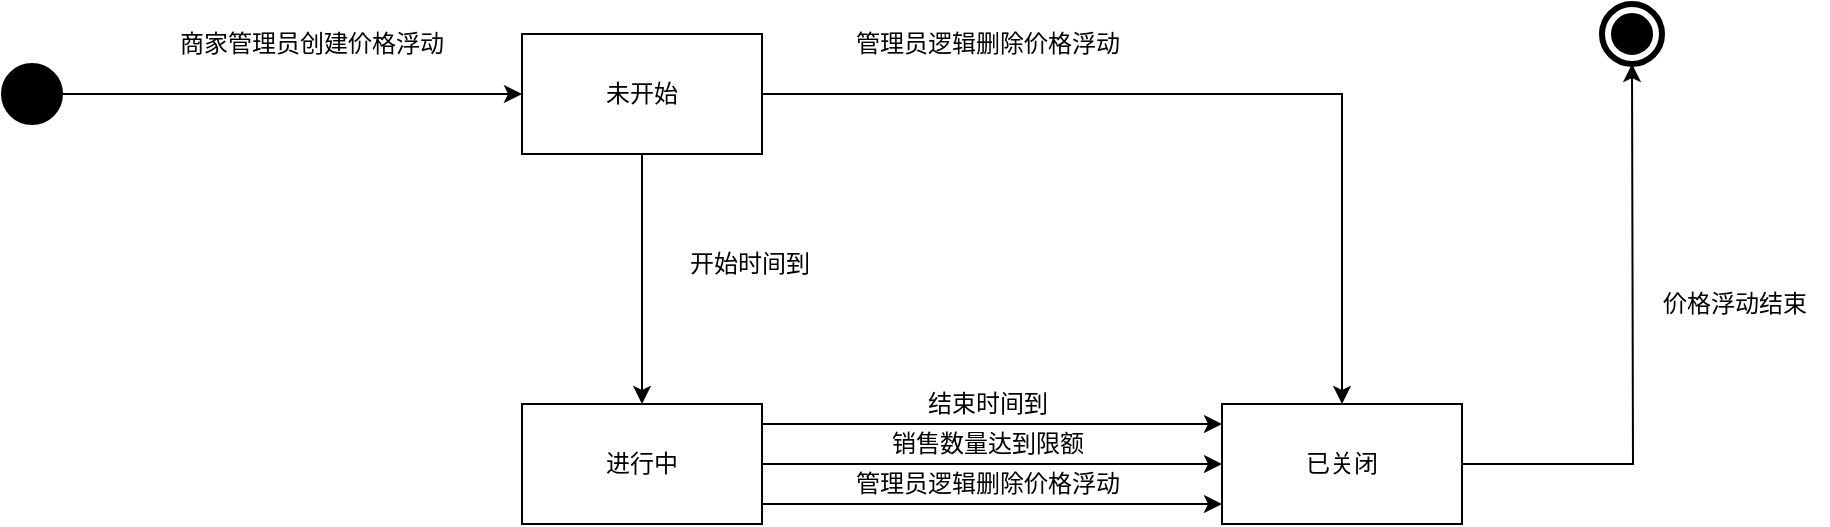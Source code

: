 <mxfile version="13.8.0" type="github">
  <diagram id="3fK5vN8RPXVWfIg-_w7T" name="Page-1">
    <mxGraphModel dx="1376" dy="725" grid="1" gridSize="10" guides="1" tooltips="1" connect="1" arrows="1" fold="1" page="1" pageScale="1" pageWidth="827" pageHeight="1169" math="0" shadow="0">
      <root>
        <mxCell id="0" />
        <mxCell id="1" parent="0" />
        <mxCell id="aSrbsUSHFQLLSgJbVuRG-2" style="edgeStyle=orthogonalEdgeStyle;rounded=0;orthogonalLoop=1;jettySize=auto;html=1;" edge="1" parent="1" source="aSrbsUSHFQLLSgJbVuRG-3" target="aSrbsUSHFQLLSgJbVuRG-6">
          <mxGeometry relative="1" as="geometry" />
        </mxCell>
        <mxCell id="aSrbsUSHFQLLSgJbVuRG-3" value="" style="ellipse;whiteSpace=wrap;html=1;aspect=fixed;shadow=0;fillColor=#000000;" vertex="1" parent="1">
          <mxGeometry x="80" y="160" width="30" height="30" as="geometry" />
        </mxCell>
        <mxCell id="aSrbsUSHFQLLSgJbVuRG-4" style="edgeStyle=orthogonalEdgeStyle;rounded=0;orthogonalLoop=1;jettySize=auto;html=1;" edge="1" parent="1" source="aSrbsUSHFQLLSgJbVuRG-6" target="aSrbsUSHFQLLSgJbVuRG-13">
          <mxGeometry relative="1" as="geometry" />
        </mxCell>
        <mxCell id="aSrbsUSHFQLLSgJbVuRG-5" style="edgeStyle=orthogonalEdgeStyle;rounded=0;orthogonalLoop=1;jettySize=auto;html=1;" edge="1" parent="1" source="aSrbsUSHFQLLSgJbVuRG-6" target="aSrbsUSHFQLLSgJbVuRG-8">
          <mxGeometry relative="1" as="geometry" />
        </mxCell>
        <mxCell id="aSrbsUSHFQLLSgJbVuRG-6" value="未开始" style="rounded=0;whiteSpace=wrap;html=1;shadow=0;fillColor=#FFFFFF;" vertex="1" parent="1">
          <mxGeometry x="340" y="145" width="120" height="60" as="geometry" />
        </mxCell>
        <mxCell id="aSrbsUSHFQLLSgJbVuRG-7" style="edgeStyle=orthogonalEdgeStyle;rounded=0;orthogonalLoop=1;jettySize=auto;html=1;" edge="1" parent="1" source="aSrbsUSHFQLLSgJbVuRG-8">
          <mxGeometry relative="1" as="geometry">
            <mxPoint x="895" y="160" as="targetPoint" />
          </mxGeometry>
        </mxCell>
        <mxCell id="aSrbsUSHFQLLSgJbVuRG-8" value="已关闭" style="rounded=0;whiteSpace=wrap;html=1;shadow=0;fillColor=#FFFFFF;" vertex="1" parent="1">
          <mxGeometry x="690" y="330" width="120" height="60" as="geometry" />
        </mxCell>
        <mxCell id="aSrbsUSHFQLLSgJbVuRG-9" value="商家管理员创建价格浮动" style="text;html=1;strokeColor=none;fillColor=none;align=center;verticalAlign=middle;whiteSpace=wrap;rounded=0;shadow=0;" vertex="1" parent="1">
          <mxGeometry x="160" y="140" width="150" height="20" as="geometry" />
        </mxCell>
        <mxCell id="aSrbsUSHFQLLSgJbVuRG-10" style="edgeStyle=orthogonalEdgeStyle;rounded=0;orthogonalLoop=1;jettySize=auto;html=1;curved=1;" edge="1" parent="1" source="aSrbsUSHFQLLSgJbVuRG-13" target="aSrbsUSHFQLLSgJbVuRG-8">
          <mxGeometry relative="1" as="geometry">
            <Array as="points">
              <mxPoint x="520" y="340" />
              <mxPoint x="520" y="340" />
            </Array>
          </mxGeometry>
        </mxCell>
        <mxCell id="aSrbsUSHFQLLSgJbVuRG-11" style="edgeStyle=orthogonalEdgeStyle;rounded=0;orthogonalLoop=1;jettySize=auto;html=1;curved=1;" edge="1" parent="1" source="aSrbsUSHFQLLSgJbVuRG-13" target="aSrbsUSHFQLLSgJbVuRG-8">
          <mxGeometry relative="1" as="geometry">
            <Array as="points">
              <mxPoint x="520" y="380" />
              <mxPoint x="520" y="380" />
            </Array>
          </mxGeometry>
        </mxCell>
        <mxCell id="aSrbsUSHFQLLSgJbVuRG-12" style="edgeStyle=orthogonalEdgeStyle;curved=1;rounded=0;orthogonalLoop=1;jettySize=auto;html=1;" edge="1" parent="1" source="aSrbsUSHFQLLSgJbVuRG-13" target="aSrbsUSHFQLLSgJbVuRG-8">
          <mxGeometry relative="1" as="geometry" />
        </mxCell>
        <mxCell id="aSrbsUSHFQLLSgJbVuRG-13" value="进行中" style="rounded=0;whiteSpace=wrap;html=1;shadow=0;fillColor=#FFFFFF;" vertex="1" parent="1">
          <mxGeometry x="340" y="330" width="120" height="60" as="geometry" />
        </mxCell>
        <mxCell id="aSrbsUSHFQLLSgJbVuRG-14" value="开始时间到" style="text;html=1;strokeColor=none;fillColor=none;align=center;verticalAlign=middle;whiteSpace=wrap;rounded=0;shadow=0;" vertex="1" parent="1">
          <mxGeometry x="414" y="250" width="80" height="20" as="geometry" />
        </mxCell>
        <mxCell id="aSrbsUSHFQLLSgJbVuRG-15" value="结束时间到" style="text;html=1;strokeColor=none;fillColor=none;align=center;verticalAlign=middle;whiteSpace=wrap;rounded=0;shadow=0;" vertex="1" parent="1">
          <mxGeometry x="538" y="320" width="70" height="20" as="geometry" />
        </mxCell>
        <mxCell id="aSrbsUSHFQLLSgJbVuRG-16" value="销售数量达到限额" style="text;html=1;strokeColor=none;fillColor=none;align=center;verticalAlign=middle;whiteSpace=wrap;rounded=0;shadow=0;" vertex="1" parent="1">
          <mxGeometry x="523" y="340" width="100" height="20" as="geometry" />
        </mxCell>
        <mxCell id="aSrbsUSHFQLLSgJbVuRG-17" value="管理员逻辑删除价格浮动" style="text;html=1;strokeColor=none;fillColor=none;align=center;verticalAlign=middle;whiteSpace=wrap;rounded=0;shadow=0;" vertex="1" parent="1">
          <mxGeometry x="500" y="140" width="146" height="20" as="geometry" />
        </mxCell>
        <mxCell id="aSrbsUSHFQLLSgJbVuRG-18" value="价格浮动结束" style="text;html=1;strokeColor=none;fillColor=none;align=center;verticalAlign=middle;whiteSpace=wrap;rounded=0;shadow=0;" vertex="1" parent="1">
          <mxGeometry x="900" y="270" width="93" height="20" as="geometry" />
        </mxCell>
        <mxCell id="aSrbsUSHFQLLSgJbVuRG-19" value="管理员逻辑删除价格浮动" style="text;html=1;strokeColor=none;fillColor=none;align=center;verticalAlign=middle;whiteSpace=wrap;rounded=0;shadow=0;" vertex="1" parent="1">
          <mxGeometry x="500" y="360" width="146" height="20" as="geometry" />
        </mxCell>
        <mxCell id="aSrbsUSHFQLLSgJbVuRG-21" value="" style="shape=mxgraph.bpmn.shape;html=1;verticalLabelPosition=bottom;labelBackgroundColor=#ffffff;verticalAlign=top;align=center;perimeter=ellipsePerimeter;outlineConnect=0;outline=standard;symbol=general;strokeWidth=3;" vertex="1" parent="1">
          <mxGeometry x="880" y="130" width="30" height="30" as="geometry" />
        </mxCell>
        <mxCell id="aSrbsUSHFQLLSgJbVuRG-22" value="" style="ellipse;html=1;verticalLabelPosition=bottom;labelBackgroundColor=#ffffff;verticalAlign=top;fillColor=#000000" vertex="1" parent="1">
          <mxGeometry x="885" y="135" width="20" height="20" as="geometry" />
        </mxCell>
      </root>
    </mxGraphModel>
  </diagram>
</mxfile>
